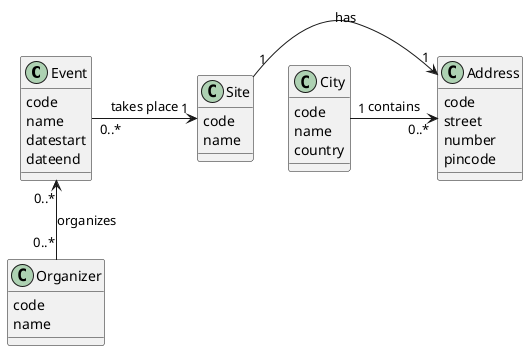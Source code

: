 @startuml attraction

class Event{
code
name
datestart
dateend
}

class Site{
code
name
}

class Address{
code
street
number
pincode
}

class City{
code
name
country
}

class Organizer{
code
name
}

City "1" --right--> "0..*" Address : contains
Site "1" --right--> "1" Address : has
Event "0..*" --right--> "1" Site : takes place
Organizer "0..*" -up-> "0..*" Event : organizes

@enduml